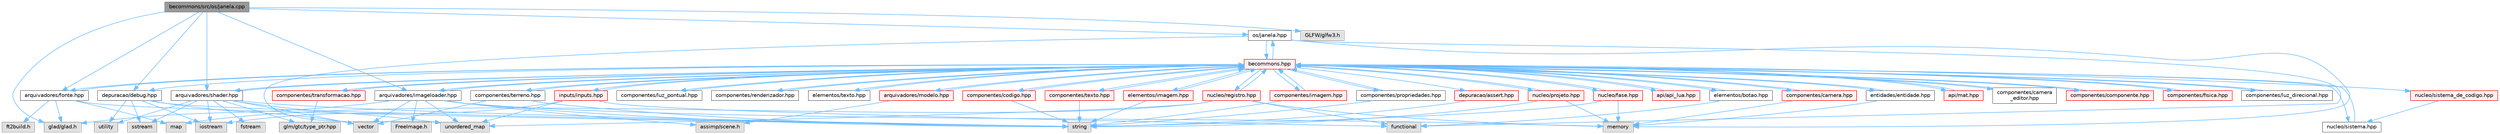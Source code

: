 digraph "becommons/src/os/janela.cpp"
{
 // LATEX_PDF_SIZE
  bgcolor="transparent";
  edge [fontname=Helvetica,fontsize=10,labelfontname=Helvetica,labelfontsize=10];
  node [fontname=Helvetica,fontsize=10,shape=box,height=0.2,width=0.4];
  Node1 [id="Node000001",label="becommons/src/os/janela.cpp",height=0.2,width=0.4,color="gray40", fillcolor="grey60", style="filled", fontcolor="black",tooltip=" "];
  Node1 -> Node2 [id="edge1_Node000001_Node000002",color="steelblue1",style="solid",tooltip=" "];
  Node2 [id="Node000002",label="glad/glad.h",height=0.2,width=0.4,color="grey60", fillcolor="#E0E0E0", style="filled",tooltip=" "];
  Node1 -> Node3 [id="edge2_Node000001_Node000003",color="steelblue1",style="solid",tooltip=" "];
  Node3 [id="Node000003",label="GLFW/glfw3.h",height=0.2,width=0.4,color="grey60", fillcolor="#E0E0E0", style="filled",tooltip=" "];
  Node1 -> Node4 [id="edge3_Node000001_Node000004",color="steelblue1",style="solid",tooltip=" "];
  Node4 [id="Node000004",label="os/janela.hpp",height=0.2,width=0.4,color="grey40", fillcolor="white", style="filled",URL="$janela_8hpp.html",tooltip="Inicia e gerencia janela glfw."];
  Node4 -> Node5 [id="edge4_Node000004_Node000005",color="steelblue1",style="solid",tooltip=" "];
  Node5 [id="Node000005",label="functional",height=0.2,width=0.4,color="grey60", fillcolor="#E0E0E0", style="filled",tooltip=" "];
  Node4 -> Node6 [id="edge5_Node000004_Node000006",color="steelblue1",style="solid",tooltip=" "];
  Node6 [id="Node000006",label="memory",height=0.2,width=0.4,color="grey60", fillcolor="#E0E0E0", style="filled",tooltip=" "];
  Node4 -> Node7 [id="edge6_Node000004_Node000007",color="steelblue1",style="solid",tooltip=" "];
  Node7 [id="Node000007",label="unordered_map",height=0.2,width=0.4,color="grey60", fillcolor="#E0E0E0", style="filled",tooltip=" "];
  Node4 -> Node8 [id="edge7_Node000004_Node000008",color="steelblue1",style="solid",tooltip=" "];
  Node8 [id="Node000008",label="becommons.hpp",height=0.2,width=0.4,color="red", fillcolor="#FFF0F0", style="filled",URL="$becommons_8hpp.html",tooltip=" "];
  Node8 -> Node9 [id="edge8_Node000008_Node000009",color="steelblue1",style="solid",tooltip=" "];
  Node9 [id="Node000009",label="api/api_lua.hpp",height=0.2,width=0.4,color="red", fillcolor="#FFF0F0", style="filled",URL="$api__lua_8hpp.html",tooltip="Gerencia a configuração do luabridge para api lua."];
  Node9 -> Node8 [id="edge9_Node000009_Node000008",color="steelblue1",style="solid",tooltip=" "];
  Node8 -> Node14 [id="edge10_Node000008_Node000014",color="steelblue1",style="solid",tooltip=" "];
  Node14 [id="Node000014",label="api/mat.hpp",height=0.2,width=0.4,color="red", fillcolor="#FFF0F0", style="filled",URL="$mat_8hpp.html",tooltip="Gerencia funçoes matemáticas."];
  Node14 -> Node8 [id="edge11_Node000014_Node000008",color="steelblue1",style="solid",tooltip=" "];
  Node8 -> Node17 [id="edge12_Node000008_Node000017",color="steelblue1",style="solid",tooltip=" "];
  Node17 [id="Node000017",label="arquivadores/fonte.hpp",height=0.2,width=0.4,color="grey40", fillcolor="white", style="filled",URL="$fonte_8hpp.html",tooltip="Define estruturas básicas para renderização de textos."];
  Node17 -> Node2 [id="edge13_Node000017_Node000002",color="steelblue1",style="solid",tooltip=" "];
  Node17 -> Node18 [id="edge14_Node000017_Node000018",color="steelblue1",style="solid",tooltip=" "];
  Node18 [id="Node000018",label="string",height=0.2,width=0.4,color="grey60", fillcolor="#E0E0E0", style="filled",tooltip=" "];
  Node17 -> Node19 [id="edge15_Node000017_Node000019",color="steelblue1",style="solid",tooltip=" "];
  Node19 [id="Node000019",label="map",height=0.2,width=0.4,color="grey60", fillcolor="#E0E0E0", style="filled",tooltip=" "];
  Node17 -> Node20 [id="edge16_Node000017_Node000020",color="steelblue1",style="solid",tooltip=" "];
  Node20 [id="Node000020",label="ft2build.h",height=0.2,width=0.4,color="grey60", fillcolor="#E0E0E0", style="filled",tooltip=" "];
  Node17 -> Node8 [id="edge17_Node000017_Node000008",color="steelblue1",style="solid",tooltip=" "];
  Node8 -> Node21 [id="edge18_Node000008_Node000021",color="steelblue1",style="solid",tooltip=" "];
  Node21 [id="Node000021",label="arquivadores/imageloader.hpp",height=0.2,width=0.4,color="grey40", fillcolor="white", style="filled",URL="$imageloader_8hpp.html",tooltip="Gerencia as imagems/texturas carregadas na engine."];
  Node21 -> Node2 [id="edge19_Node000021_Node000002",color="steelblue1",style="solid",tooltip=" "];
  Node21 -> Node18 [id="edge20_Node000021_Node000018",color="steelblue1",style="solid",tooltip=" "];
  Node21 -> Node7 [id="edge21_Node000021_Node000007",color="steelblue1",style="solid",tooltip=" "];
  Node21 -> Node22 [id="edge22_Node000021_Node000022",color="steelblue1",style="solid",tooltip=" "];
  Node22 [id="Node000022",label="FreeImage.h",height=0.2,width=0.4,color="grey60", fillcolor="#E0E0E0", style="filled",tooltip=" "];
  Node21 -> Node23 [id="edge23_Node000021_Node000023",color="steelblue1",style="solid",tooltip=" "];
  Node23 [id="Node000023",label="assimp/scene.h",height=0.2,width=0.4,color="grey60", fillcolor="#E0E0E0", style="filled",tooltip=" "];
  Node21 -> Node24 [id="edge24_Node000021_Node000024",color="steelblue1",style="solid",tooltip=" "];
  Node24 [id="Node000024",label="vector",height=0.2,width=0.4,color="grey60", fillcolor="#E0E0E0", style="filled",tooltip=" "];
  Node21 -> Node6 [id="edge25_Node000021_Node000006",color="steelblue1",style="solid",tooltip=" "];
  Node21 -> Node8 [id="edge26_Node000021_Node000008",color="steelblue1",style="solid",tooltip=" "];
  Node8 -> Node25 [id="edge27_Node000008_Node000025",color="steelblue1",style="solid",tooltip=" "];
  Node25 [id="Node000025",label="arquivadores/modelo.hpp",height=0.2,width=0.4,color="red", fillcolor="#FFF0F0", style="filled",URL="$modelo_8hpp.html",tooltip="Carrega um modelo usando a biblioteca assimp com base em um diretório."];
  Node25 -> Node23 [id="edge28_Node000025_Node000023",color="steelblue1",style="solid",tooltip=" "];
  Node25 -> Node8 [id="edge29_Node000025_Node000008",color="steelblue1",style="solid",tooltip=" "];
  Node8 -> Node27 [id="edge30_Node000008_Node000027",color="steelblue1",style="solid",tooltip=" "];
  Node27 [id="Node000027",label="arquivadores/shader.hpp",height=0.2,width=0.4,color="grey40", fillcolor="white", style="filled",URL="$shader_8hpp.html",tooltip="Gerencia os shaders GLSL."];
  Node27 -> Node18 [id="edge31_Node000027_Node000018",color="steelblue1",style="solid",tooltip=" "];
  Node27 -> Node28 [id="edge32_Node000027_Node000028",color="steelblue1",style="solid",tooltip=" "];
  Node28 [id="Node000028",label="fstream",height=0.2,width=0.4,color="grey60", fillcolor="#E0E0E0", style="filled",tooltip=" "];
  Node27 -> Node29 [id="edge33_Node000027_Node000029",color="steelblue1",style="solid",tooltip=" "];
  Node29 [id="Node000029",label="sstream",height=0.2,width=0.4,color="grey60", fillcolor="#E0E0E0", style="filled",tooltip=" "];
  Node27 -> Node30 [id="edge34_Node000027_Node000030",color="steelblue1",style="solid",tooltip=" "];
  Node30 [id="Node000030",label="iostream",height=0.2,width=0.4,color="grey60", fillcolor="#E0E0E0", style="filled",tooltip=" "];
  Node27 -> Node24 [id="edge35_Node000027_Node000024",color="steelblue1",style="solid",tooltip=" "];
  Node27 -> Node31 [id="edge36_Node000027_Node000031",color="steelblue1",style="solid",tooltip=" "];
  Node31 [id="Node000031",label="utility",height=0.2,width=0.4,color="grey60", fillcolor="#E0E0E0", style="filled",tooltip=" "];
  Node27 -> Node7 [id="edge37_Node000027_Node000007",color="steelblue1",style="solid",tooltip=" "];
  Node27 -> Node32 [id="edge38_Node000027_Node000032",color="steelblue1",style="solid",tooltip=" "];
  Node32 [id="Node000032",label="glm/gtc/type_ptr.hpp",height=0.2,width=0.4,color="grey60", fillcolor="#E0E0E0", style="filled",tooltip=" "];
  Node27 -> Node8 [id="edge39_Node000027_Node000008",color="steelblue1",style="solid",tooltip=" "];
  Node8 -> Node33 [id="edge40_Node000008_Node000033",color="steelblue1",style="solid",tooltip=" "];
  Node33 [id="Node000033",label="componentes/camera.hpp",height=0.2,width=0.4,color="red", fillcolor="#FFF0F0", style="filled",URL="$camera_8hpp.html",tooltip="Estrutura básica de câmera."];
  Node33 -> Node6 [id="edge41_Node000033_Node000006",color="steelblue1",style="solid",tooltip=" "];
  Node33 -> Node8 [id="edge42_Node000033_Node000008",color="steelblue1",style="solid",tooltip=" "];
  Node8 -> Node36 [id="edge43_Node000008_Node000036",color="steelblue1",style="solid",tooltip=" "];
  Node36 [id="Node000036",label="componentes/camera\l_editor.hpp",height=0.2,width=0.4,color="grey40", fillcolor="white", style="filled",URL="$camera__editor_8hpp.html",tooltip=" "];
  Node36 -> Node8 [id="edge44_Node000036_Node000008",color="steelblue1",style="solid",tooltip=" "];
  Node8 -> Node37 [id="edge45_Node000008_Node000037",color="steelblue1",style="solid",tooltip=" "];
  Node37 [id="Node000037",label="componentes/codigo.hpp",height=0.2,width=0.4,color="red", fillcolor="#FFF0F0", style="filled",URL="$codigo_8hpp.html",tooltip="Componente de código para entidades ECS."];
  Node37 -> Node18 [id="edge46_Node000037_Node000018",color="steelblue1",style="solid",tooltip=" "];
  Node37 -> Node8 [id="edge47_Node000037_Node000008",color="steelblue1",style="solid",tooltip=" "];
  Node8 -> Node39 [id="edge48_Node000008_Node000039",color="steelblue1",style="solid",tooltip=" "];
  Node39 [id="Node000039",label="componentes/componente.hpp",height=0.2,width=0.4,color="red", fillcolor="#FFF0F0", style="filled",URL="$componente_8hpp.html",tooltip="Estrutura base para componetes."];
  Node39 -> Node8 [id="edge49_Node000039_Node000008",color="steelblue1",style="solid",tooltip=" "];
  Node8 -> Node44 [id="edge50_Node000008_Node000044",color="steelblue1",style="solid",tooltip=" "];
  Node44 [id="Node000044",label="componentes/fisica.hpp",height=0.2,width=0.4,color="red", fillcolor="#FFF0F0", style="filled",URL="$fisica_8hpp.html",tooltip="Componente de física para entidades ECS."];
  Node44 -> Node8 [id="edge51_Node000044_Node000008",color="steelblue1",style="solid",tooltip=" "];
  Node8 -> Node45 [id="edge52_Node000008_Node000045",color="steelblue1",style="solid",tooltip=" "];
  Node45 [id="Node000045",label="componentes/imagem.hpp",height=0.2,width=0.4,color="red", fillcolor="#FFF0F0", style="filled",URL="$componentes_2imagem_8hpp.html",tooltip=" "];
  Node45 -> Node18 [id="edge53_Node000045_Node000018",color="steelblue1",style="solid",tooltip=" "];
  Node45 -> Node8 [id="edge54_Node000045_Node000008",color="steelblue1",style="solid",tooltip=" "];
  Node8 -> Node46 [id="edge55_Node000008_Node000046",color="steelblue1",style="solid",tooltip=" "];
  Node46 [id="Node000046",label="componentes/luz_direcional.hpp",height=0.2,width=0.4,color="grey40", fillcolor="white", style="filled",URL="$luz__direcional_8hpp.html",tooltip=" "];
  Node46 -> Node8 [id="edge56_Node000046_Node000008",color="steelblue1",style="solid",tooltip=" "];
  Node8 -> Node47 [id="edge57_Node000008_Node000047",color="steelblue1",style="solid",tooltip=" "];
  Node47 [id="Node000047",label="componentes/luz_pontual.hpp",height=0.2,width=0.4,color="grey40", fillcolor="white", style="filled",URL="$luz__pontual_8hpp.html",tooltip=" "];
  Node47 -> Node8 [id="edge58_Node000047_Node000008",color="steelblue1",style="solid",tooltip=" "];
  Node8 -> Node48 [id="edge59_Node000008_Node000048",color="steelblue1",style="solid",tooltip=" "];
  Node48 [id="Node000048",label="componentes/propriedades.hpp",height=0.2,width=0.4,color="grey40", fillcolor="white", style="filled",URL="$propriedades_8hpp.html",tooltip=" "];
  Node48 -> Node18 [id="edge60_Node000048_Node000018",color="steelblue1",style="solid",tooltip=" "];
  Node48 -> Node8 [id="edge61_Node000048_Node000008",color="steelblue1",style="solid",tooltip=" "];
  Node8 -> Node49 [id="edge62_Node000008_Node000049",color="steelblue1",style="solid",tooltip=" "];
  Node49 [id="Node000049",label="componentes/renderizador.hpp",height=0.2,width=0.4,color="grey40", fillcolor="white", style="filled",URL="$renderizador_8hpp.html",tooltip=" "];
  Node49 -> Node8 [id="edge63_Node000049_Node000008",color="steelblue1",style="solid",tooltip=" "];
  Node8 -> Node50 [id="edge64_Node000008_Node000050",color="steelblue1",style="solid",tooltip=" "];
  Node50 [id="Node000050",label="componentes/terreno.hpp",height=0.2,width=0.4,color="grey40", fillcolor="white", style="filled",URL="$terreno_8hpp.html",tooltip=" "];
  Node50 -> Node24 [id="edge65_Node000050_Node000024",color="steelblue1",style="solid",tooltip=" "];
  Node50 -> Node18 [id="edge66_Node000050_Node000018",color="steelblue1",style="solid",tooltip=" "];
  Node50 -> Node8 [id="edge67_Node000050_Node000008",color="steelblue1",style="solid",tooltip=" "];
  Node8 -> Node51 [id="edge68_Node000008_Node000051",color="steelblue1",style="solid",tooltip=" "];
  Node51 [id="Node000051",label="componentes/texto.hpp",height=0.2,width=0.4,color="red", fillcolor="#FFF0F0", style="filled",URL="$componentes_2texto_8hpp.html",tooltip=" "];
  Node51 -> Node18 [id="edge69_Node000051_Node000018",color="steelblue1",style="solid",tooltip=" "];
  Node51 -> Node8 [id="edge70_Node000051_Node000008",color="steelblue1",style="solid",tooltip=" "];
  Node8 -> Node52 [id="edge71_Node000008_Node000052",color="steelblue1",style="solid",tooltip=" "];
  Node52 [id="Node000052",label="componentes/transformacao.hpp",height=0.2,width=0.4,color="red", fillcolor="#FFF0F0", style="filled",URL="$transformacao_8hpp.html",tooltip="Calcula a mtriz de modelo para um objeto 3d qualquer."];
  Node52 -> Node8 [id="edge72_Node000052_Node000008",color="steelblue1",style="solid",tooltip=" "];
  Node52 -> Node32 [id="edge73_Node000052_Node000032",color="steelblue1",style="solid",tooltip=" "];
  Node8 -> Node56 [id="edge74_Node000008_Node000056",color="steelblue1",style="solid",tooltip=" "];
  Node56 [id="Node000056",label="depuracao/debug.hpp",height=0.2,width=0.4,color="grey40", fillcolor="white", style="filled",URL="$debug_8hpp.html",tooltip=" "];
  Node56 -> Node24 [id="edge75_Node000056_Node000024",color="steelblue1",style="solid",tooltip=" "];
  Node56 -> Node31 [id="edge76_Node000056_Node000031",color="steelblue1",style="solid",tooltip=" "];
  Node56 -> Node18 [id="edge77_Node000056_Node000018",color="steelblue1",style="solid",tooltip=" "];
  Node56 -> Node30 [id="edge78_Node000056_Node000030",color="steelblue1",style="solid",tooltip=" "];
  Node56 -> Node29 [id="edge79_Node000056_Node000029",color="steelblue1",style="solid",tooltip=" "];
  Node8 -> Node57 [id="edge80_Node000008_Node000057",color="steelblue1",style="solid",tooltip=" "];
  Node57 [id="Node000057",label="depuracao/assert.hpp",height=0.2,width=0.4,color="red", fillcolor="#FFF0F0", style="filled",URL="$assert_8hpp.html",tooltip=" "];
  Node57 -> Node18 [id="edge81_Node000057_Node000018",color="steelblue1",style="solid",tooltip=" "];
  Node8 -> Node60 [id="edge82_Node000008_Node000060",color="steelblue1",style="solid",tooltip=" "];
  Node60 [id="Node000060",label="elementos/botao.hpp",height=0.2,width=0.4,color="grey40", fillcolor="white", style="filled",URL="$botao_8hpp.html",tooltip=" "];
  Node60 -> Node5 [id="edge83_Node000060_Node000005",color="steelblue1",style="solid",tooltip=" "];
  Node60 -> Node8 [id="edge84_Node000060_Node000008",color="steelblue1",style="solid",tooltip=" "];
  Node8 -> Node61 [id="edge85_Node000008_Node000061",color="steelblue1",style="solid",tooltip=" "];
  Node61 [id="Node000061",label="elementos/imagem.hpp",height=0.2,width=0.4,color="red", fillcolor="#FFF0F0", style="filled",URL="$elementos_2imagem_8hpp.html",tooltip="Gerencia a configuração do luabridge para api lua."];
  Node61 -> Node18 [id="edge86_Node000061_Node000018",color="steelblue1",style="solid",tooltip=" "];
  Node61 -> Node8 [id="edge87_Node000061_Node000008",color="steelblue1",style="solid",tooltip=" "];
  Node8 -> Node62 [id="edge88_Node000008_Node000062",color="steelblue1",style="solid",tooltip=" "];
  Node62 [id="Node000062",label="elementos/texto.hpp",height=0.2,width=0.4,color="grey40", fillcolor="white", style="filled",URL="$elementos_2texto_8hpp.html",tooltip=" "];
  Node62 -> Node8 [id="edge89_Node000062_Node000008",color="steelblue1",style="solid",tooltip=" "];
  Node8 -> Node63 [id="edge90_Node000008_Node000063",color="steelblue1",style="solid",tooltip=" "];
  Node63 [id="Node000063",label="entidades/entidade.hpp",height=0.2,width=0.4,color="grey40", fillcolor="white", style="filled",URL="$entidade_8hpp.html",tooltip="Inclusoes e defini��es relacionadas � entidade."];
  Node63 -> Node6 [id="edge91_Node000063_Node000006",color="steelblue1",style="solid",tooltip=" "];
  Node63 -> Node8 [id="edge92_Node000063_Node000008",color="steelblue1",style="solid",tooltip=" "];
  Node8 -> Node64 [id="edge93_Node000008_Node000064",color="steelblue1",style="solid",tooltip=" "];
  Node64 [id="Node000064",label="inputs/inputs.hpp",height=0.2,width=0.4,color="red", fillcolor="#FFF0F0", style="filled",URL="$inputs_8hpp.html",tooltip=" "];
  Node64 -> Node30 [id="edge94_Node000064_Node000030",color="steelblue1",style="solid",tooltip=" "];
  Node64 -> Node7 [id="edge95_Node000064_Node000007",color="steelblue1",style="solid",tooltip=" "];
  Node64 -> Node5 [id="edge96_Node000064_Node000005",color="steelblue1",style="solid",tooltip=" "];
  Node64 -> Node8 [id="edge97_Node000064_Node000008",color="steelblue1",style="solid",tooltip=" "];
  Node8 -> Node65 [id="edge98_Node000008_Node000065",color="steelblue1",style="solid",tooltip=" "];
  Node65 [id="Node000065",label="nucleo/fase.hpp",height=0.2,width=0.4,color="red", fillcolor="#FFF0F0", style="filled",URL="$fase_8hpp.html",tooltip="Gerencia sistemas numa fase."];
  Node65 -> Node18 [id="edge99_Node000065_Node000018",color="steelblue1",style="solid",tooltip=" "];
  Node65 -> Node6 [id="edge100_Node000065_Node000006",color="steelblue1",style="solid",tooltip=" "];
  Node65 -> Node8 [id="edge101_Node000065_Node000008",color="steelblue1",style="solid",tooltip=" "];
  Node8 -> Node66 [id="edge102_Node000008_Node000066",color="steelblue1",style="solid",tooltip=" "];
  Node66 [id="Node000066",label="nucleo/projeto.hpp",height=0.2,width=0.4,color="red", fillcolor="#FFF0F0", style="filled",URL="$projeto_8hpp.html",tooltip="Gerencia configurações do projeto."];
  Node66 -> Node18 [id="edge103_Node000066_Node000018",color="steelblue1",style="solid",tooltip=" "];
  Node66 -> Node6 [id="edge104_Node000066_Node000006",color="steelblue1",style="solid",tooltip=" "];
  Node66 -> Node8 [id="edge105_Node000066_Node000008",color="steelblue1",style="solid",tooltip=" "];
  Node8 -> Node67 [id="edge106_Node000008_Node000067",color="steelblue1",style="solid",tooltip=" "];
  Node67 [id="Node000067",label="nucleo/registro.hpp",height=0.2,width=0.4,color="red", fillcolor="#FFF0F0", style="filled",URL="$registro_8hpp.html",tooltip="Inclusoes e definições relacionadas à registro."];
  Node67 -> Node7 [id="edge107_Node000067_Node000007",color="steelblue1",style="solid",tooltip=" "];
  Node67 -> Node19 [id="edge108_Node000067_Node000019",color="steelblue1",style="solid",tooltip=" "];
  Node67 -> Node6 [id="edge109_Node000067_Node000006",color="steelblue1",style="solid",tooltip=" "];
  Node67 -> Node5 [id="edge110_Node000067_Node000005",color="steelblue1",style="solid",tooltip=" "];
  Node67 -> Node8 [id="edge111_Node000067_Node000008",color="steelblue1",style="solid",tooltip=" "];
  Node8 -> Node69 [id="edge112_Node000008_Node000069",color="steelblue1",style="solid",tooltip=" "];
  Node69 [id="Node000069",label="nucleo/sistema.hpp",height=0.2,width=0.4,color="grey40", fillcolor="white", style="filled",URL="$nucleo_2sistema_8hpp.html",tooltip=" "];
  Node69 -> Node8 [id="edge113_Node000069_Node000008",color="steelblue1",style="solid",tooltip=" "];
  Node8 -> Node70 [id="edge114_Node000008_Node000070",color="steelblue1",style="solid",tooltip=" "];
  Node70 [id="Node000070",label="nucleo/sistema_de_codigo.hpp",height=0.2,width=0.4,color="red", fillcolor="#FFF0F0", style="filled",URL="$sistema__de__codigo_8hpp.html",tooltip=" "];
  Node70 -> Node69 [id="edge115_Node000070_Node000069",color="steelblue1",style="solid",tooltip=" "];
  Node8 -> Node4 [id="edge116_Node000008_Node000004",color="steelblue1",style="solid",tooltip=" "];
  Node1 -> Node56 [id="edge117_Node000001_Node000056",color="steelblue1",style="solid",tooltip=" "];
  Node1 -> Node21 [id="edge118_Node000001_Node000021",color="steelblue1",style="solid",tooltip=" "];
  Node1 -> Node27 [id="edge119_Node000001_Node000027",color="steelblue1",style="solid",tooltip=" "];
  Node1 -> Node17 [id="edge120_Node000001_Node000017",color="steelblue1",style="solid",tooltip=" "];
}

